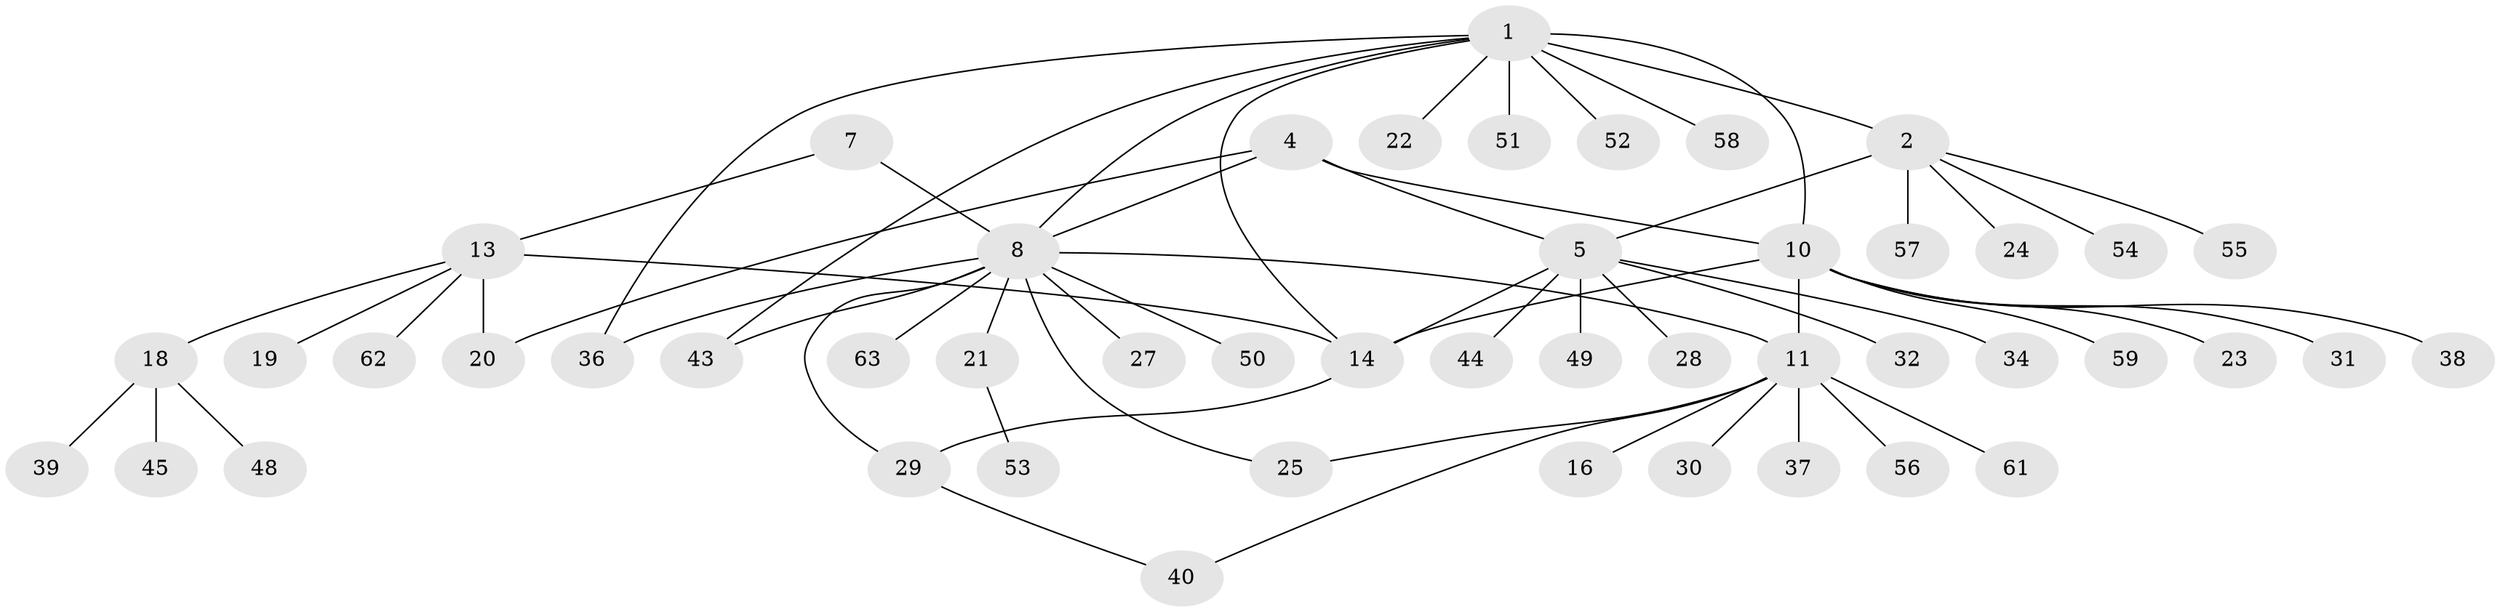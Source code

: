 // original degree distribution, {10: 0.047619047619047616, 3: 0.1111111111111111, 6: 0.047619047619047616, 4: 0.047619047619047616, 9: 0.015873015873015872, 8: 0.015873015873015872, 7: 0.015873015873015872, 1: 0.5555555555555556, 2: 0.14285714285714285}
// Generated by graph-tools (version 1.1) at 2025/42/03/06/25 10:42:09]
// undirected, 49 vertices, 60 edges
graph export_dot {
graph [start="1"]
  node [color=gray90,style=filled];
  1 [super="+17"];
  2 [super="+3"];
  4 [super="+6"];
  5 [super="+42"];
  7;
  8 [super="+9"];
  10 [super="+46"];
  11 [super="+12"];
  13 [super="+15"];
  14 [super="+60"];
  16;
  18 [super="+26"];
  19;
  20 [super="+33"];
  21;
  22;
  23 [super="+35"];
  24;
  25;
  27;
  28 [super="+47"];
  29 [super="+41"];
  30;
  31;
  32;
  34;
  36;
  37;
  38;
  39;
  40;
  43;
  44;
  45;
  48;
  49;
  50;
  51;
  52;
  53;
  54;
  55;
  56;
  57;
  58;
  59;
  61;
  62;
  63;
  1 -- 2 [weight=2];
  1 -- 10;
  1 -- 14;
  1 -- 22;
  1 -- 36;
  1 -- 52;
  1 -- 58;
  1 -- 8;
  1 -- 51;
  1 -- 43;
  2 -- 5;
  2 -- 54;
  2 -- 55;
  2 -- 24;
  2 -- 57;
  4 -- 5 [weight=2];
  4 -- 8;
  4 -- 10;
  4 -- 20;
  5 -- 14;
  5 -- 28;
  5 -- 32;
  5 -- 34;
  5 -- 44;
  5 -- 49;
  7 -- 8 [weight=2];
  7 -- 13;
  8 -- 21;
  8 -- 27;
  8 -- 29;
  8 -- 36;
  8 -- 43;
  8 -- 50;
  8 -- 25;
  8 -- 63;
  8 -- 11;
  10 -- 11 [weight=2];
  10 -- 14;
  10 -- 23;
  10 -- 31;
  10 -- 38;
  10 -- 59;
  11 -- 25;
  11 -- 37;
  11 -- 40;
  11 -- 16;
  11 -- 56;
  11 -- 61;
  11 -- 30;
  13 -- 14 [weight=2];
  13 -- 18;
  13 -- 19;
  13 -- 20;
  13 -- 62;
  14 -- 29;
  18 -- 39;
  18 -- 48;
  18 -- 45;
  21 -- 53;
  29 -- 40;
}
